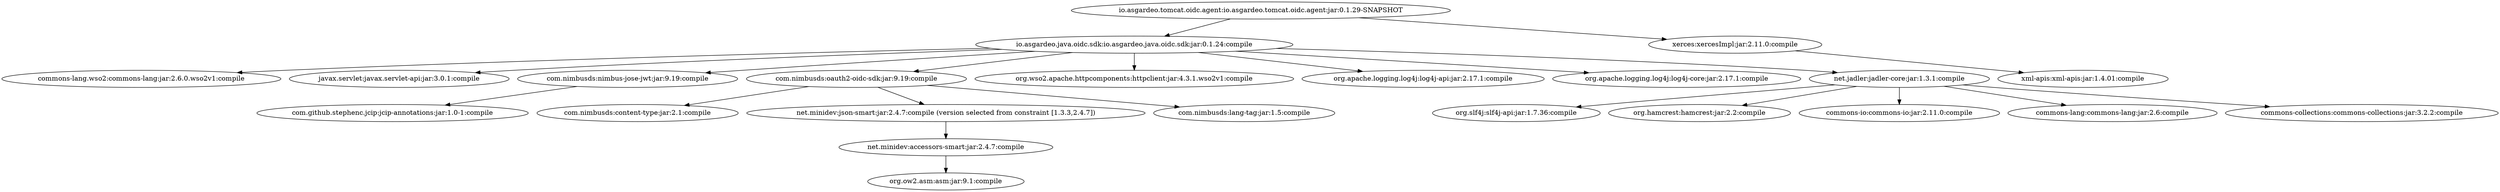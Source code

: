 digraph "io.asgardeo.tomcat.oidc.agent:io.asgardeo.tomcat.oidc.agent:jar:0.1.29-SNAPSHOT" { 
	"io.asgardeo.tomcat.oidc.agent:io.asgardeo.tomcat.oidc.agent:jar:0.1.29-SNAPSHOT" -> "io.asgardeo.java.oidc.sdk:io.asgardeo.java.oidc.sdk:jar:0.1.24:compile" ; 
	"io.asgardeo.tomcat.oidc.agent:io.asgardeo.tomcat.oidc.agent:jar:0.1.29-SNAPSHOT" -> "xerces:xercesImpl:jar:2.11.0:compile" ; 
	"io.asgardeo.java.oidc.sdk:io.asgardeo.java.oidc.sdk:jar:0.1.24:compile" -> "commons-lang.wso2:commons-lang:jar:2.6.0.wso2v1:compile" ; 
	"io.asgardeo.java.oidc.sdk:io.asgardeo.java.oidc.sdk:jar:0.1.24:compile" -> "javax.servlet:javax.servlet-api:jar:3.0.1:compile" ; 
	"io.asgardeo.java.oidc.sdk:io.asgardeo.java.oidc.sdk:jar:0.1.24:compile" -> "com.nimbusds:nimbus-jose-jwt:jar:9.19:compile" ; 
	"io.asgardeo.java.oidc.sdk:io.asgardeo.java.oidc.sdk:jar:0.1.24:compile" -> "com.nimbusds:oauth2-oidc-sdk:jar:9.19:compile" ; 
	"io.asgardeo.java.oidc.sdk:io.asgardeo.java.oidc.sdk:jar:0.1.24:compile" -> "org.wso2.apache.httpcomponents:httpclient:jar:4.3.1.wso2v1:compile" ; 
	"io.asgardeo.java.oidc.sdk:io.asgardeo.java.oidc.sdk:jar:0.1.24:compile" -> "org.apache.logging.log4j:log4j-api:jar:2.17.1:compile" ; 
	"io.asgardeo.java.oidc.sdk:io.asgardeo.java.oidc.sdk:jar:0.1.24:compile" -> "org.apache.logging.log4j:log4j-core:jar:2.17.1:compile" ; 
	"io.asgardeo.java.oidc.sdk:io.asgardeo.java.oidc.sdk:jar:0.1.24:compile" -> "net.jadler:jadler-core:jar:1.3.1:compile" ; 
	"com.nimbusds:nimbus-jose-jwt:jar:9.19:compile" -> "com.github.stephenc.jcip:jcip-annotations:jar:1.0-1:compile" ; 
	"com.nimbusds:oauth2-oidc-sdk:jar:9.19:compile" -> "com.nimbusds:content-type:jar:2.1:compile" ; 
	"com.nimbusds:oauth2-oidc-sdk:jar:9.19:compile" -> "net.minidev:json-smart:jar:2.4.7:compile (version selected from constraint [1.3.3,2.4.7])" ; 
	"com.nimbusds:oauth2-oidc-sdk:jar:9.19:compile" -> "com.nimbusds:lang-tag:jar:1.5:compile" ; 
	"net.minidev:json-smart:jar:2.4.7:compile (version selected from constraint [1.3.3,2.4.7])" -> "net.minidev:accessors-smart:jar:2.4.7:compile" ; 
	"net.minidev:accessors-smart:jar:2.4.7:compile" -> "org.ow2.asm:asm:jar:9.1:compile" ; 
	"net.jadler:jadler-core:jar:1.3.1:compile" -> "org.slf4j:slf4j-api:jar:1.7.36:compile" ; 
	"net.jadler:jadler-core:jar:1.3.1:compile" -> "org.hamcrest:hamcrest:jar:2.2:compile" ; 
	"net.jadler:jadler-core:jar:1.3.1:compile" -> "commons-io:commons-io:jar:2.11.0:compile" ; 
	"net.jadler:jadler-core:jar:1.3.1:compile" -> "commons-lang:commons-lang:jar:2.6:compile" ; 
	"net.jadler:jadler-core:jar:1.3.1:compile" -> "commons-collections:commons-collections:jar:3.2.2:compile" ; 
	"xerces:xercesImpl:jar:2.11.0:compile" -> "xml-apis:xml-apis:jar:1.4.01:compile" ; 
 } 